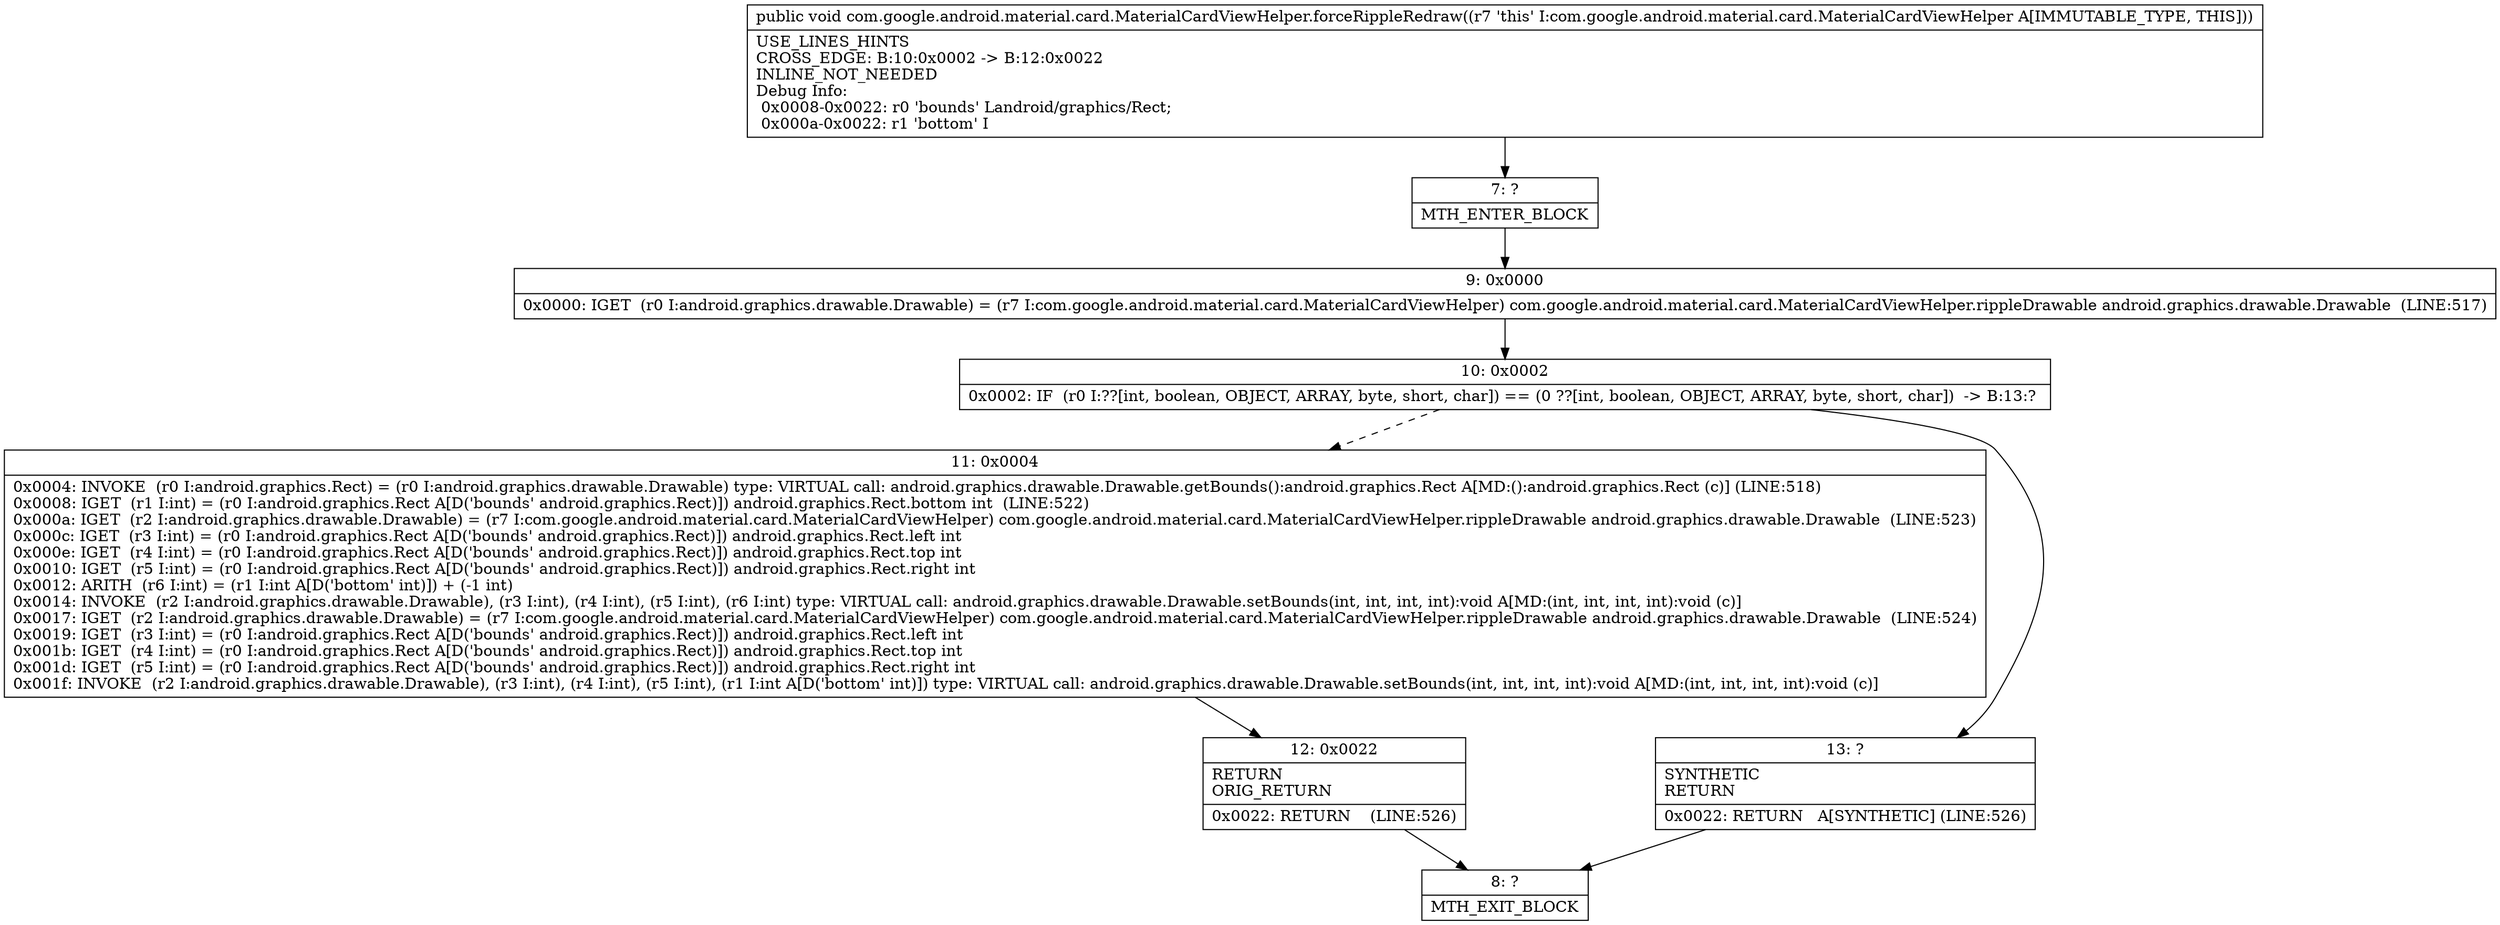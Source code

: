 digraph "CFG forcom.google.android.material.card.MaterialCardViewHelper.forceRippleRedraw()V" {
Node_7 [shape=record,label="{7\:\ ?|MTH_ENTER_BLOCK\l}"];
Node_9 [shape=record,label="{9\:\ 0x0000|0x0000: IGET  (r0 I:android.graphics.drawable.Drawable) = (r7 I:com.google.android.material.card.MaterialCardViewHelper) com.google.android.material.card.MaterialCardViewHelper.rippleDrawable android.graphics.drawable.Drawable  (LINE:517)\l}"];
Node_10 [shape=record,label="{10\:\ 0x0002|0x0002: IF  (r0 I:??[int, boolean, OBJECT, ARRAY, byte, short, char]) == (0 ??[int, boolean, OBJECT, ARRAY, byte, short, char])  \-\> B:13:? \l}"];
Node_11 [shape=record,label="{11\:\ 0x0004|0x0004: INVOKE  (r0 I:android.graphics.Rect) = (r0 I:android.graphics.drawable.Drawable) type: VIRTUAL call: android.graphics.drawable.Drawable.getBounds():android.graphics.Rect A[MD:():android.graphics.Rect (c)] (LINE:518)\l0x0008: IGET  (r1 I:int) = (r0 I:android.graphics.Rect A[D('bounds' android.graphics.Rect)]) android.graphics.Rect.bottom int  (LINE:522)\l0x000a: IGET  (r2 I:android.graphics.drawable.Drawable) = (r7 I:com.google.android.material.card.MaterialCardViewHelper) com.google.android.material.card.MaterialCardViewHelper.rippleDrawable android.graphics.drawable.Drawable  (LINE:523)\l0x000c: IGET  (r3 I:int) = (r0 I:android.graphics.Rect A[D('bounds' android.graphics.Rect)]) android.graphics.Rect.left int \l0x000e: IGET  (r4 I:int) = (r0 I:android.graphics.Rect A[D('bounds' android.graphics.Rect)]) android.graphics.Rect.top int \l0x0010: IGET  (r5 I:int) = (r0 I:android.graphics.Rect A[D('bounds' android.graphics.Rect)]) android.graphics.Rect.right int \l0x0012: ARITH  (r6 I:int) = (r1 I:int A[D('bottom' int)]) + (\-1 int) \l0x0014: INVOKE  (r2 I:android.graphics.drawable.Drawable), (r3 I:int), (r4 I:int), (r5 I:int), (r6 I:int) type: VIRTUAL call: android.graphics.drawable.Drawable.setBounds(int, int, int, int):void A[MD:(int, int, int, int):void (c)]\l0x0017: IGET  (r2 I:android.graphics.drawable.Drawable) = (r7 I:com.google.android.material.card.MaterialCardViewHelper) com.google.android.material.card.MaterialCardViewHelper.rippleDrawable android.graphics.drawable.Drawable  (LINE:524)\l0x0019: IGET  (r3 I:int) = (r0 I:android.graphics.Rect A[D('bounds' android.graphics.Rect)]) android.graphics.Rect.left int \l0x001b: IGET  (r4 I:int) = (r0 I:android.graphics.Rect A[D('bounds' android.graphics.Rect)]) android.graphics.Rect.top int \l0x001d: IGET  (r5 I:int) = (r0 I:android.graphics.Rect A[D('bounds' android.graphics.Rect)]) android.graphics.Rect.right int \l0x001f: INVOKE  (r2 I:android.graphics.drawable.Drawable), (r3 I:int), (r4 I:int), (r5 I:int), (r1 I:int A[D('bottom' int)]) type: VIRTUAL call: android.graphics.drawable.Drawable.setBounds(int, int, int, int):void A[MD:(int, int, int, int):void (c)]\l}"];
Node_12 [shape=record,label="{12\:\ 0x0022|RETURN\lORIG_RETURN\l|0x0022: RETURN    (LINE:526)\l}"];
Node_8 [shape=record,label="{8\:\ ?|MTH_EXIT_BLOCK\l}"];
Node_13 [shape=record,label="{13\:\ ?|SYNTHETIC\lRETURN\l|0x0022: RETURN   A[SYNTHETIC] (LINE:526)\l}"];
MethodNode[shape=record,label="{public void com.google.android.material.card.MaterialCardViewHelper.forceRippleRedraw((r7 'this' I:com.google.android.material.card.MaterialCardViewHelper A[IMMUTABLE_TYPE, THIS]))  | USE_LINES_HINTS\lCROSS_EDGE: B:10:0x0002 \-\> B:12:0x0022\lINLINE_NOT_NEEDED\lDebug Info:\l  0x0008\-0x0022: r0 'bounds' Landroid\/graphics\/Rect;\l  0x000a\-0x0022: r1 'bottom' I\l}"];
MethodNode -> Node_7;Node_7 -> Node_9;
Node_9 -> Node_10;
Node_10 -> Node_11[style=dashed];
Node_10 -> Node_13;
Node_11 -> Node_12;
Node_12 -> Node_8;
Node_13 -> Node_8;
}

